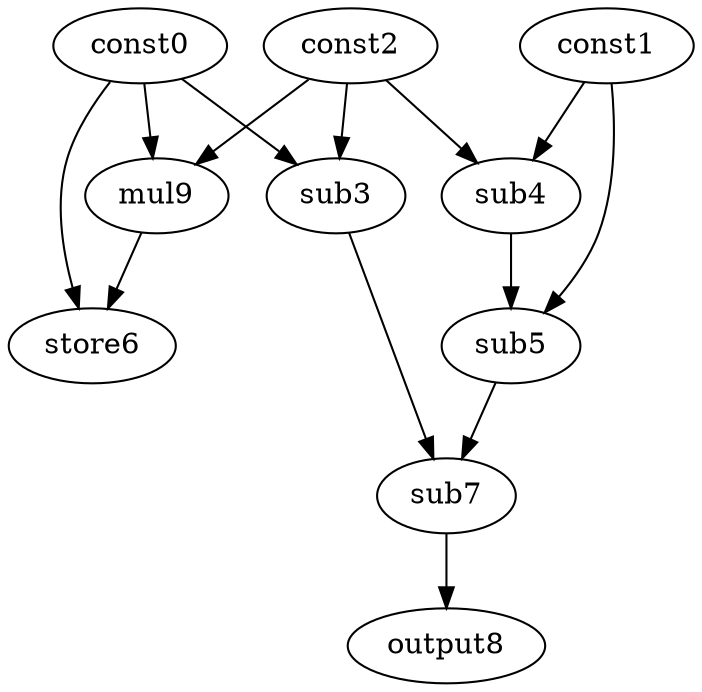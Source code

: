 digraph G { 
const0[opcode=const]; 
const1[opcode=const]; 
const2[opcode=const]; 
sub3[opcode=sub]; 
sub4[opcode=sub]; 
sub5[opcode=sub]; 
store6[opcode=store]; 
sub7[opcode=sub]; 
output8[opcode=output]; 
mul9[opcode=mul]; 
const0->sub3[operand=0];
const2->sub3[operand=1];
const1->sub4[operand=0];
const2->sub4[operand=1];
const0->mul9[operand=0];
const2->mul9[operand=1];
const1->sub5[operand=0];
sub4->sub5[operand=1];
const0->store6[operand=0];
mul9->store6[operand=1];
sub3->sub7[operand=0];
sub5->sub7[operand=1];
sub7->output8[operand=0];
}
